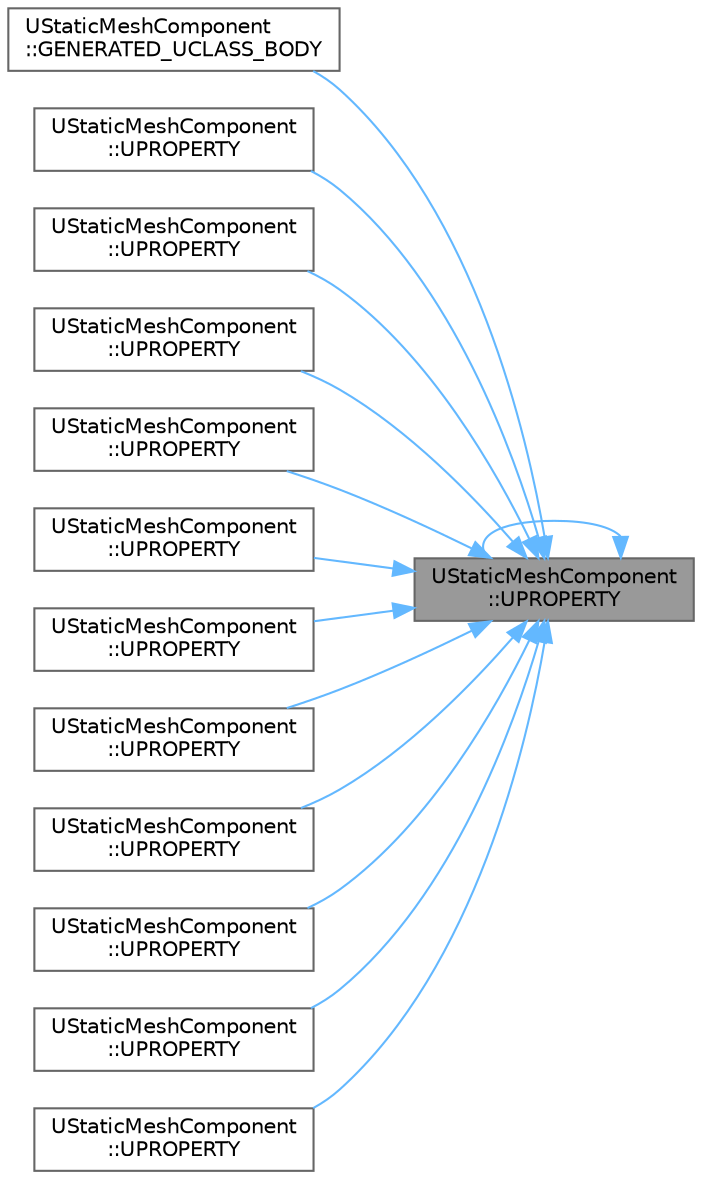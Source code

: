 digraph "UStaticMeshComponent::UPROPERTY"
{
 // INTERACTIVE_SVG=YES
 // LATEX_PDF_SIZE
  bgcolor="transparent";
  edge [fontname=Helvetica,fontsize=10,labelfontname=Helvetica,labelfontsize=10];
  node [fontname=Helvetica,fontsize=10,shape=box,height=0.2,width=0.4];
  rankdir="RL";
  Node1 [id="Node000001",label="UStaticMeshComponent\l::UPROPERTY",height=0.2,width=0.4,color="gray40", fillcolor="grey60", style="filled", fontcolor="black",tooltip="Specifies the smallest LOD that will be used for this component."];
  Node1 -> Node2 [id="edge1_Node000001_Node000002",dir="back",color="steelblue1",style="solid",tooltip=" "];
  Node2 [id="Node000002",label="UStaticMeshComponent\l::GENERATED_UCLASS_BODY",height=0.2,width=0.4,color="grey40", fillcolor="white", style="filled",URL="$d3/d78/classUStaticMeshComponent.html#a01b682700c6bf447f12e710f692d4fae",tooltip="If 0, auto-select LOD level."];
  Node1 -> Node3 [id="edge2_Node000001_Node000003",dir="back",color="steelblue1",style="solid",tooltip=" "];
  Node3 [id="Node000003",label="UStaticMeshComponent\l::UPROPERTY",height=0.2,width=0.4,color="grey40", fillcolor="white", style="filled",URL="$d3/d78/classUStaticMeshComponent.html#a05927473823e2a859f5808ee8d9a7996",tooltip="Useful for reducing self shadowing from distance field methods when using world position offset to an..."];
  Node1 -> Node4 [id="edge3_Node000001_Node000004",dir="back",color="steelblue1",style="solid",tooltip=" "];
  Node4 [id="Node000004",label="UStaticMeshComponent\l::UPROPERTY",height=0.2,width=0.4,color="grey40", fillcolor="white", style="filled",URL="$d3/d78/classUStaticMeshComponent.html#a171a807326f11535be17d05f312b41e5",tooltip="Used to forcefully disable pixel programmable rasterization of Nanite when the mesh is further than a..."];
  Node1 -> Node5 [id="edge4_Node000001_Node000005",dir="back",color="steelblue1",style="solid",tooltip=" "];
  Node5 [id="Node000005",label="UStaticMeshComponent\l::UPROPERTY",height=0.2,width=0.4,color="grey40", fillcolor="white", style="filled",URL="$d3/d78/classUStaticMeshComponent.html#a823df3ed6989e63b7b85b14935272ec8",tooltip="Subdivision step size for static vertex lighting."];
  Node1 -> Node6 [id="edge5_Node000001_Node000006",dir="back",color="steelblue1",style="solid",tooltip=" "];
  Node6 [id="Node000006",label="UStaticMeshComponent\l::UPROPERTY",height=0.2,width=0.4,color="grey40", fillcolor="white", style="filled",URL="$d3/d78/classUStaticMeshComponent.html#aa9b8399aa5dba40e61f8e2e3004e2270",tooltip="Distance at which to disable World Position Offset for an entire instance (0 = Never disable WPO)."];
  Node1 -> Node7 [id="edge6_Node000001_Node000007",dir="back",color="steelblue1",style="solid",tooltip=" "];
  Node7 [id="Node000007",label="UStaticMeshComponent\l::UPROPERTY",height=0.2,width=0.4,color="grey40", fillcolor="white", style="filled",URL="$d3/d78/classUStaticMeshComponent.html#aa923ab277981288be0f04d476979a597",tooltip="The list of texture, bounds and scales."];
  Node1 -> Node8 [id="edge7_Node000001_Node000008",dir="back",color="steelblue1",style="solid",tooltip=" "];
  Node8 [id="Node000008",label="UStaticMeshComponent\l::UPROPERTY",height=0.2,width=0.4,color="grey40", fillcolor="white", style="filled",URL="$d3/d78/classUStaticMeshComponent.html#acaa32bd0fe7a0ebe17c58458c1b4f58b",tooltip="Wireframe color to use if bOverrideWireframeColor is true."];
  Node1 -> Node9 [id="edge8_Node000001_Node000009",dir="back",color="steelblue1",style="solid",tooltip=" "];
  Node9 [id="Node000009",label="UStaticMeshComponent\l::UPROPERTY",height=0.2,width=0.4,color="grey40", fillcolor="white", style="filled",URL="$d3/d78/classUStaticMeshComponent.html#ae9aed927a84b667cc34ebb9d3cfdcef7",tooltip="Allows adjusting the desired streaming distance of streaming textures that uses UV 0."];
  Node1 -> Node1 [id="edge9_Node000001_Node000001",dir="back",color="steelblue1",style="solid",tooltip=" "];
  Node1 -> Node10 [id="edge10_Node000001_Node000010",dir="back",color="steelblue1",style="solid",tooltip=" "];
  Node10 [id="Node000010",label="UStaticMeshComponent\l::UPROPERTY",height=0.2,width=0.4,color="grey40", fillcolor="white", style="filled",URL="$d3/d78/classUStaticMeshComponent.html#abc80e3a85cf4f7dce0009bc10f21381e",tooltip="Light map resolution to use on this component, used if bOverrideLightMapRes is true and there is a va..."];
  Node1 -> Node11 [id="edge11_Node000001_Node000011",dir="back",color="steelblue1",style="solid",tooltip=" "];
  Node11 [id="Node000011",label="UStaticMeshComponent\l::UPROPERTY",height=0.2,width=0.4,color="grey40", fillcolor="white", style="filled",URL="$d3/d78/classUStaticMeshComponent.html#a9f8080d460e0283865338d722dd13d18",tooltip="If true, WireframeColorOverride will be used."];
  Node1 -> Node12 [id="edge12_Node000001_Node000012",dir="back",color="steelblue1",style="solid",tooltip=" "];
  Node12 [id="Node000012",label="UStaticMeshComponent\l::UPROPERTY",height=0.2,width=0.4,color="grey40", fillcolor="white", style="filled",URL="$d3/d78/classUStaticMeshComponent.html#af55b24af0dbff806e2ca3030c37121ee",tooltip="The overriden resolution of texture color mesh paint textures on this component."];
  Node1 -> Node13 [id="edge13_Node000001_Node000013",dir="back",color="steelblue1",style="solid",tooltip=" "];
  Node13 [id="Node000013",label="UStaticMeshComponent\l::UPROPERTY",height=0.2,width=0.4,color="grey40", fillcolor="white", style="filled",URL="$d3/d78/classUStaticMeshComponent.html#a7f88f5f786f9a1affd485fd8801a5953",tooltip="The static mesh that this component uses to render."];
}
